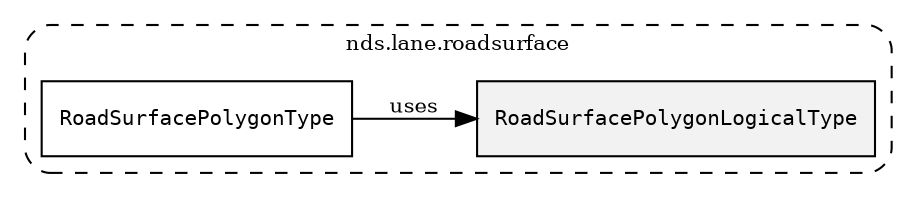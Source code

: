 /**
 * This dot file creates symbol collaboration diagram for RoadSurfacePolygonLogicalType.
 */
digraph ZSERIO
{
    node [shape=box, fontsize=10];
    rankdir="LR";
    fontsize=10;
    tooltip="RoadSurfacePolygonLogicalType collaboration diagram";

    subgraph "cluster_nds.lane.roadsurface"
    {
        style="dashed, rounded";
        label="nds.lane.roadsurface";
        tooltip="Package nds.lane.roadsurface";
        href="../../../content/packages/nds.lane.roadsurface.html#Package-nds-lane-roadsurface";
        target="_parent";

        "RoadSurfacePolygonLogicalType" [style="filled", fillcolor="#0000000D", target="_parent", label=<<font face="monospace"><table align="center" border="0" cellspacing="0" cellpadding="0"><tr><td href="../../../content/packages/nds.lane.roadsurface.html#Enum-RoadSurfacePolygonLogicalType" title="Enum defined in nds.lane.roadsurface">RoadSurfacePolygonLogicalType</td></tr></table></font>>];
        "RoadSurfacePolygonType" [target="_parent", label=<<font face="monospace"><table align="center" border="0" cellspacing="0" cellpadding="0"><tr><td href="../../../content/packages/nds.lane.roadsurface.html#Structure-RoadSurfacePolygonType" title="Structure defined in nds.lane.roadsurface">RoadSurfacePolygonType</td></tr></table></font>>];
    }

    "RoadSurfacePolygonType" -> "RoadSurfacePolygonLogicalType" [label="uses", fontsize=10];
}
